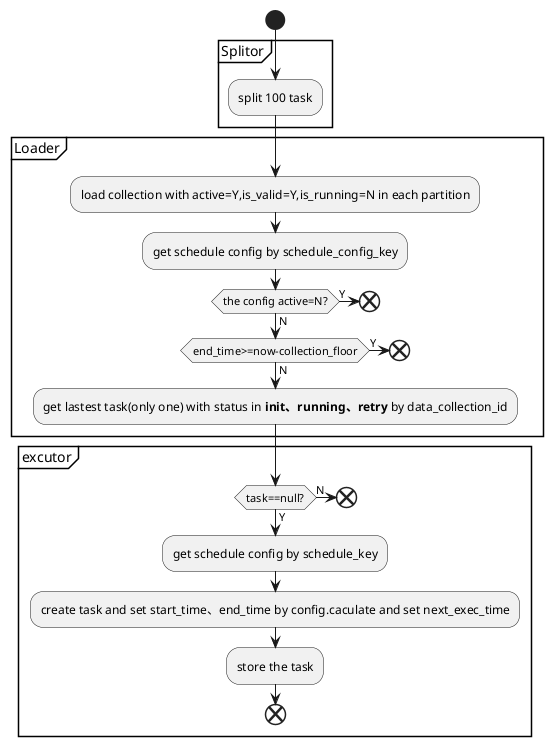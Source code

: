 @startuml
start
partition  Splitor{
:split 100 task;
}
partition Loader{
:load collection with active=Y,is_valid=Y,is_running=N in each partition;
:get schedule config by schedule_config_key;
if (the config active=N?) then  (Y)
end
else (N)
if (end_time>=now-collection_floor) then (Y)
end
else (N)
:get lastest task(only one) with status in **init、running、retry** by data_collection_id;
endif
endif
}
partition excutor{
if(task==null?) then (Y)
:get schedule config by schedule_key;
:create task and set start_time、end_time by config.caculate and set next_exec_time;
:store the task;
end
else (N)
end
endif
}
@enduml
